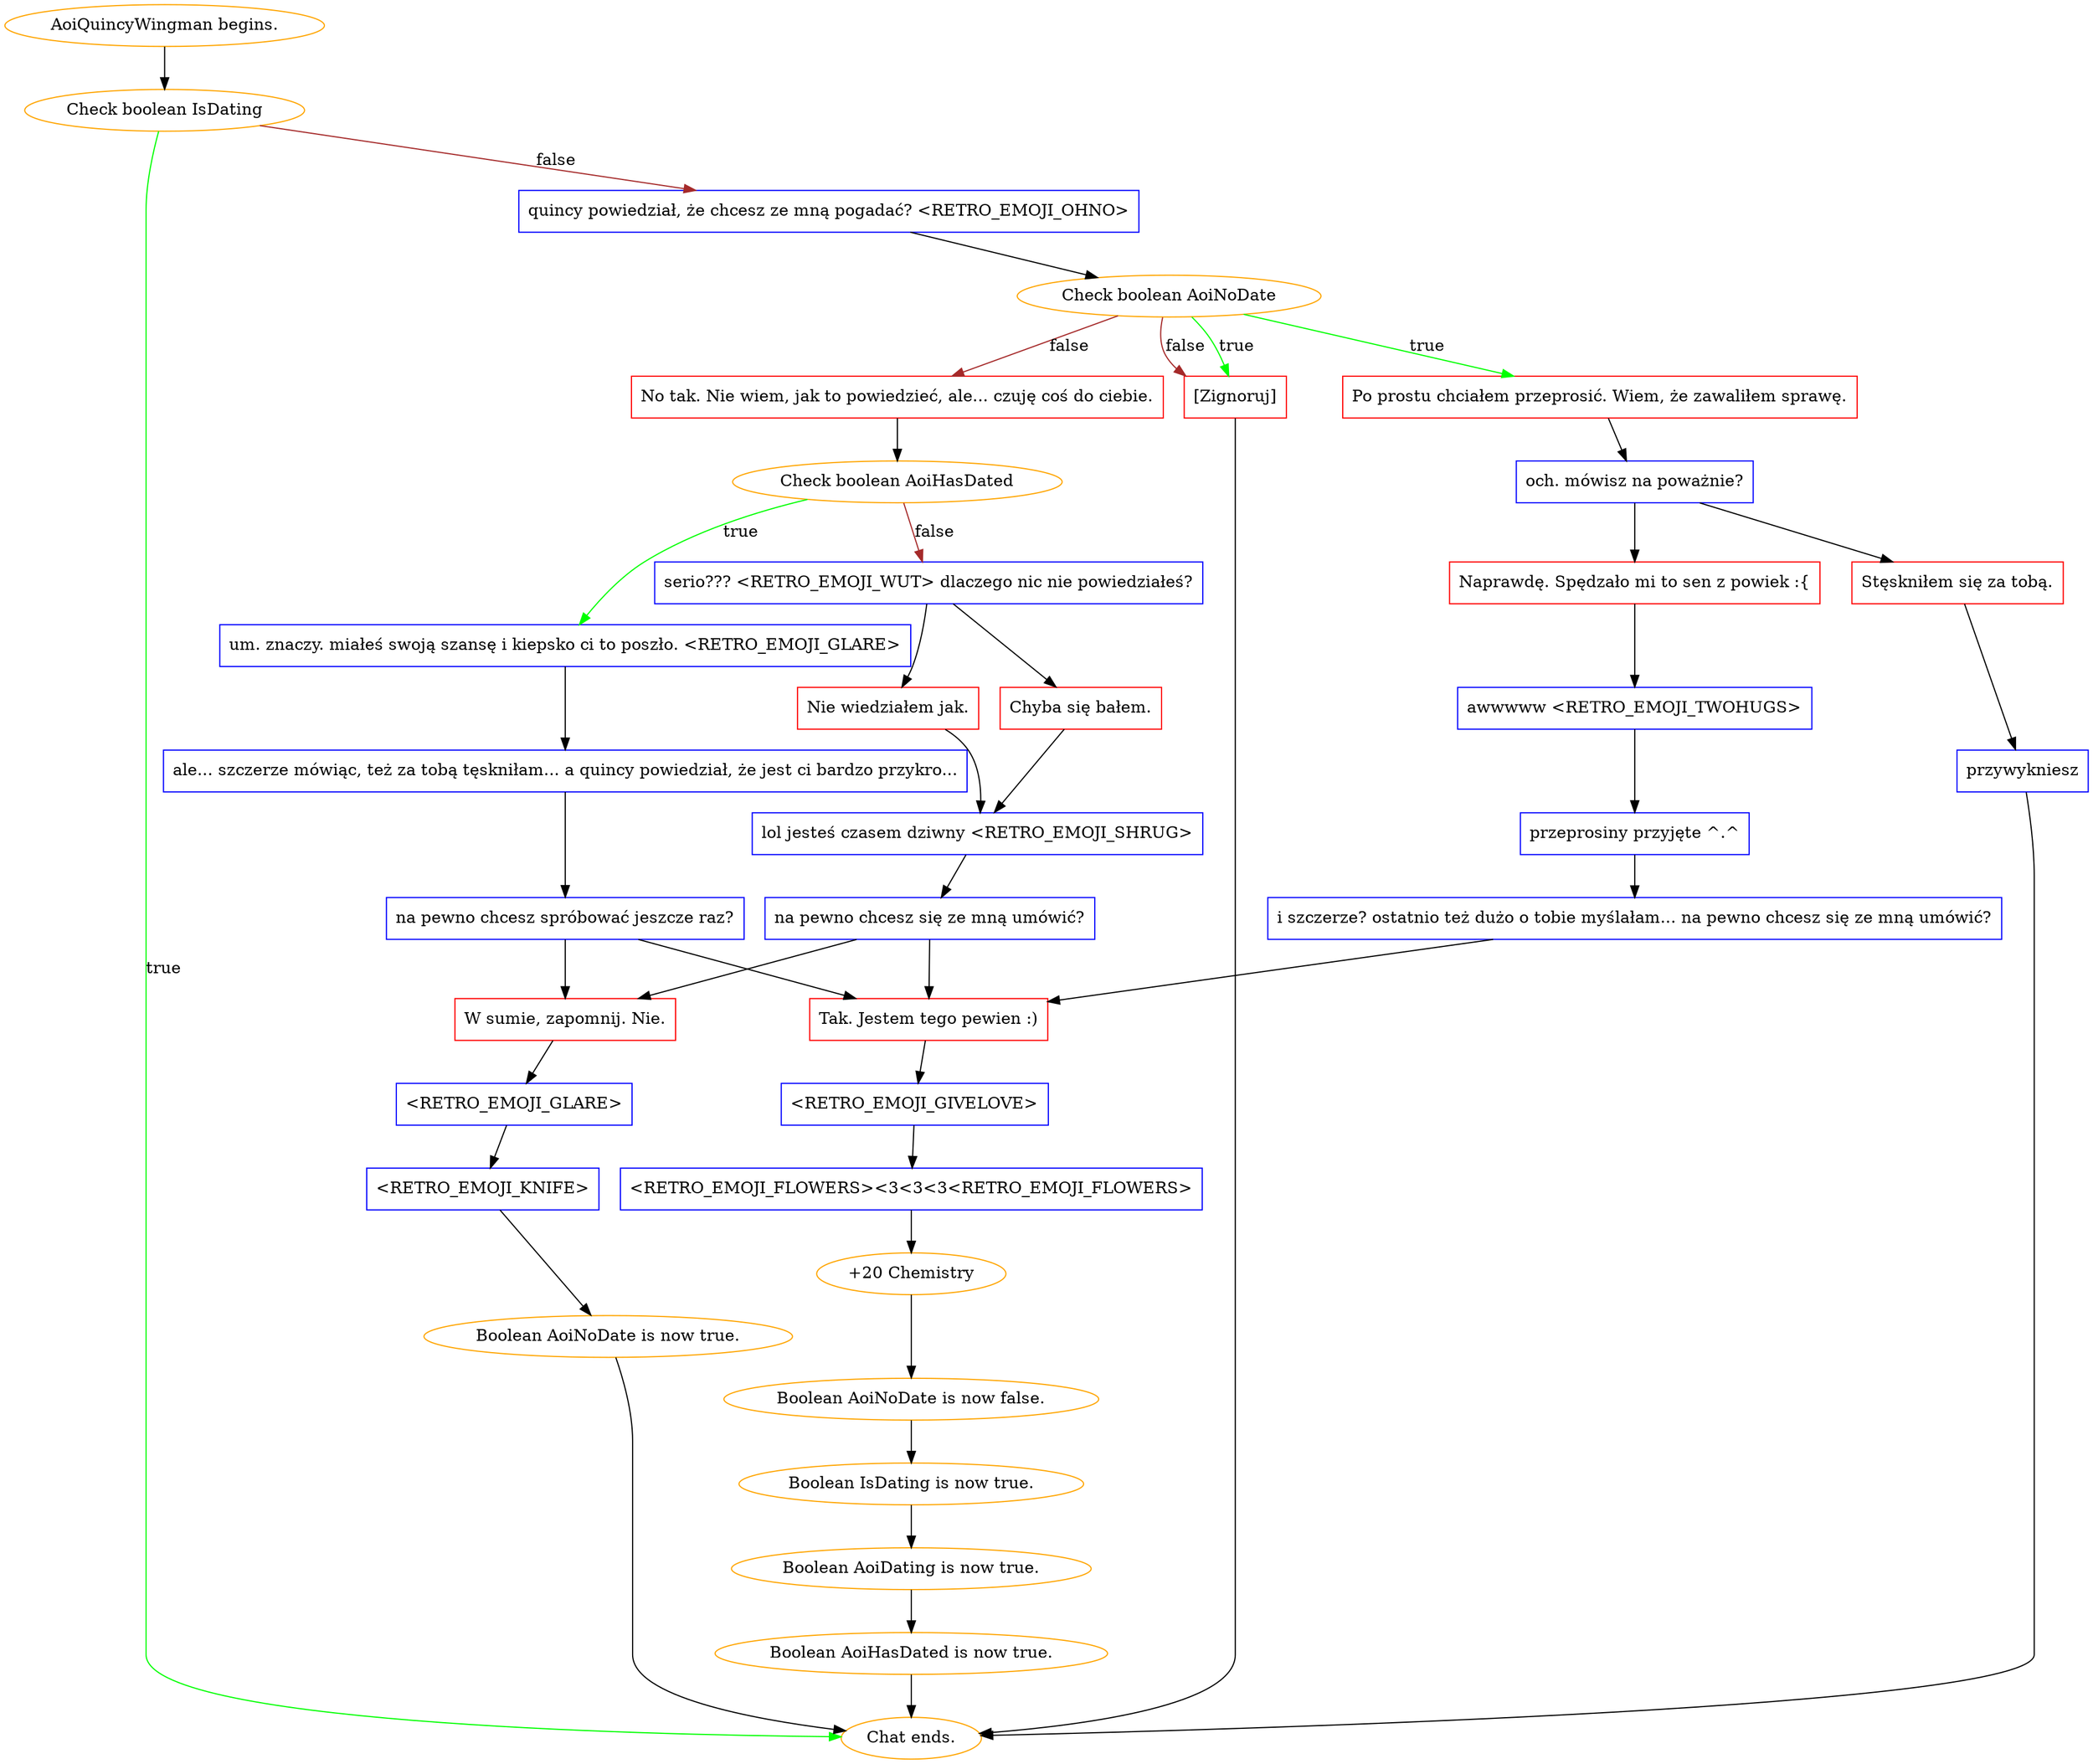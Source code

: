 digraph {
	"AoiQuincyWingman begins." [color=orange];
		"AoiQuincyWingman begins." -> j3019970215;
	j3019970215 [label="Check boolean IsDating",color=orange];
		j3019970215 -> "Chat ends." [label=true,color=green];
		j3019970215 -> j307392388 [label=false,color=brown];
	"Chat ends." [color=orange];
	j307392388 [label="quincy powiedział, że chcesz ze mną pogadać? <RETRO_EMOJI_OHNO>",shape=box,color=blue];
		j307392388 -> j2090659694;
	j2090659694 [label="Check boolean AoiNoDate",color=orange];
		j2090659694 -> j1498096038 [label=true,color=green];
		j2090659694 -> j3674632450 [label=true,color=green];
		j2090659694 -> j4006277351 [label=false,color=brown];
		j2090659694 -> j3674632450 [label=false,color=brown];
	j1498096038 [label="Po prostu chciałem przeprosić. Wiem, że zawaliłem sprawę.",shape=box,color=red];
		j1498096038 -> j1904901998;
	j3674632450 [label="[Zignoruj]",shape=box,color=red];
		j3674632450 -> "Chat ends.";
	j4006277351 [label="No tak. Nie wiem, jak to powiedzieć, ale... czuję coś do ciebie.",shape=box,color=red];
		j4006277351 -> j2092692906;
	j1904901998 [label="och. mówisz na poważnie?",shape=box,color=blue];
		j1904901998 -> j673666181;
		j1904901998 -> j3459048689;
	j2092692906 [label="Check boolean AoiHasDated",color=orange];
		j2092692906 -> j1498694662 [label=true,color=green];
		j2092692906 -> j4101679388 [label=false,color=brown];
	j673666181 [label="Stęskniłem się za tobą.",shape=box,color=red];
		j673666181 -> j846973639;
	j3459048689 [label="Naprawdę. Spędzało mi to sen z powiek :{",shape=box,color=red];
		j3459048689 -> j2404825769;
	j1498694662 [label="um. znaczy. miałeś swoją szansę i kiepsko ci to poszło. <RETRO_EMOJI_GLARE>",shape=box,color=blue];
		j1498694662 -> j1761777858;
	j4101679388 [label="serio??? <RETRO_EMOJI_WUT> dlaczego nic nie powiedziałeś?",shape=box,color=blue];
		j4101679388 -> j2169993468;
		j4101679388 -> j752789655;
	j846973639 [label="przywykniesz",shape=box,color=blue];
		j846973639 -> "Chat ends.";
	j2404825769 [label="awwwww <RETRO_EMOJI_TWOHUGS>",shape=box,color=blue];
		j2404825769 -> j1830923273;
	j1761777858 [label="ale... szczerze mówiąc, też za tobą tęskniłam... a quincy powiedział, że jest ci bardzo przykro...",shape=box,color=blue];
		j1761777858 -> j2006805332;
	j2169993468 [label="Nie wiedziałem jak.",shape=box,color=red];
		j2169993468 -> j2910628823;
	j752789655 [label="Chyba się bałem.",shape=box,color=red];
		j752789655 -> j2910628823;
	j1830923273 [label="przeprosiny przyjęte ^.^",shape=box,color=blue];
		j1830923273 -> j2705376877;
	j2006805332 [label="na pewno chcesz spróbować jeszcze raz?",shape=box,color=blue];
		j2006805332 -> j1933235290;
		j2006805332 -> j129995351;
	j2910628823 [label="lol jesteś czasem dziwny <RETRO_EMOJI_SHRUG>",shape=box,color=blue];
		j2910628823 -> j226159991;
	j2705376877 [label="i szczerze? ostatnio też dużo o tobie myślałam... na pewno chcesz się ze mną umówić?",shape=box,color=blue];
		j2705376877 -> j129995351;
	j1933235290 [label="W sumie, zapomnij. Nie.",shape=box,color=red];
		j1933235290 -> j3052766069;
	j129995351 [label="Tak. Jestem tego pewien :)",shape=box,color=red];
		j129995351 -> j3547614891;
	j226159991 [label="na pewno chcesz się ze mną umówić?",shape=box,color=blue];
		j226159991 -> j1933235290;
		j226159991 -> j129995351;
	j3052766069 [label="<RETRO_EMOJI_GLARE>",shape=box,color=blue];
		j3052766069 -> j1929523632;
	j3547614891 [label="<RETRO_EMOJI_GIVELOVE>",shape=box,color=blue];
		j3547614891 -> j3887382278;
	j1929523632 [label="<RETRO_EMOJI_KNIFE>",shape=box,color=blue];
		j1929523632 -> j2246494386;
	j3887382278 [label="<RETRO_EMOJI_FLOWERS><3<3<3<RETRO_EMOJI_FLOWERS>",shape=box,color=blue];
		j3887382278 -> j1201894450;
	j2246494386 [label="Boolean AoiNoDate is now true.",color=orange];
		j2246494386 -> "Chat ends.";
	j1201894450 [label="+20 Chemistry",color=orange];
		j1201894450 -> j464508756;
	j464508756 [label="Boolean AoiNoDate is now false.",color=orange];
		j464508756 -> j582697020;
	j582697020 [label="Boolean IsDating is now true.",color=orange];
		j582697020 -> j1668092738;
	j1668092738 [label="Boolean AoiDating is now true.",color=orange];
		j1668092738 -> j3997275345;
	j3997275345 [label="Boolean AoiHasDated is now true.",color=orange];
		j3997275345 -> "Chat ends.";
}